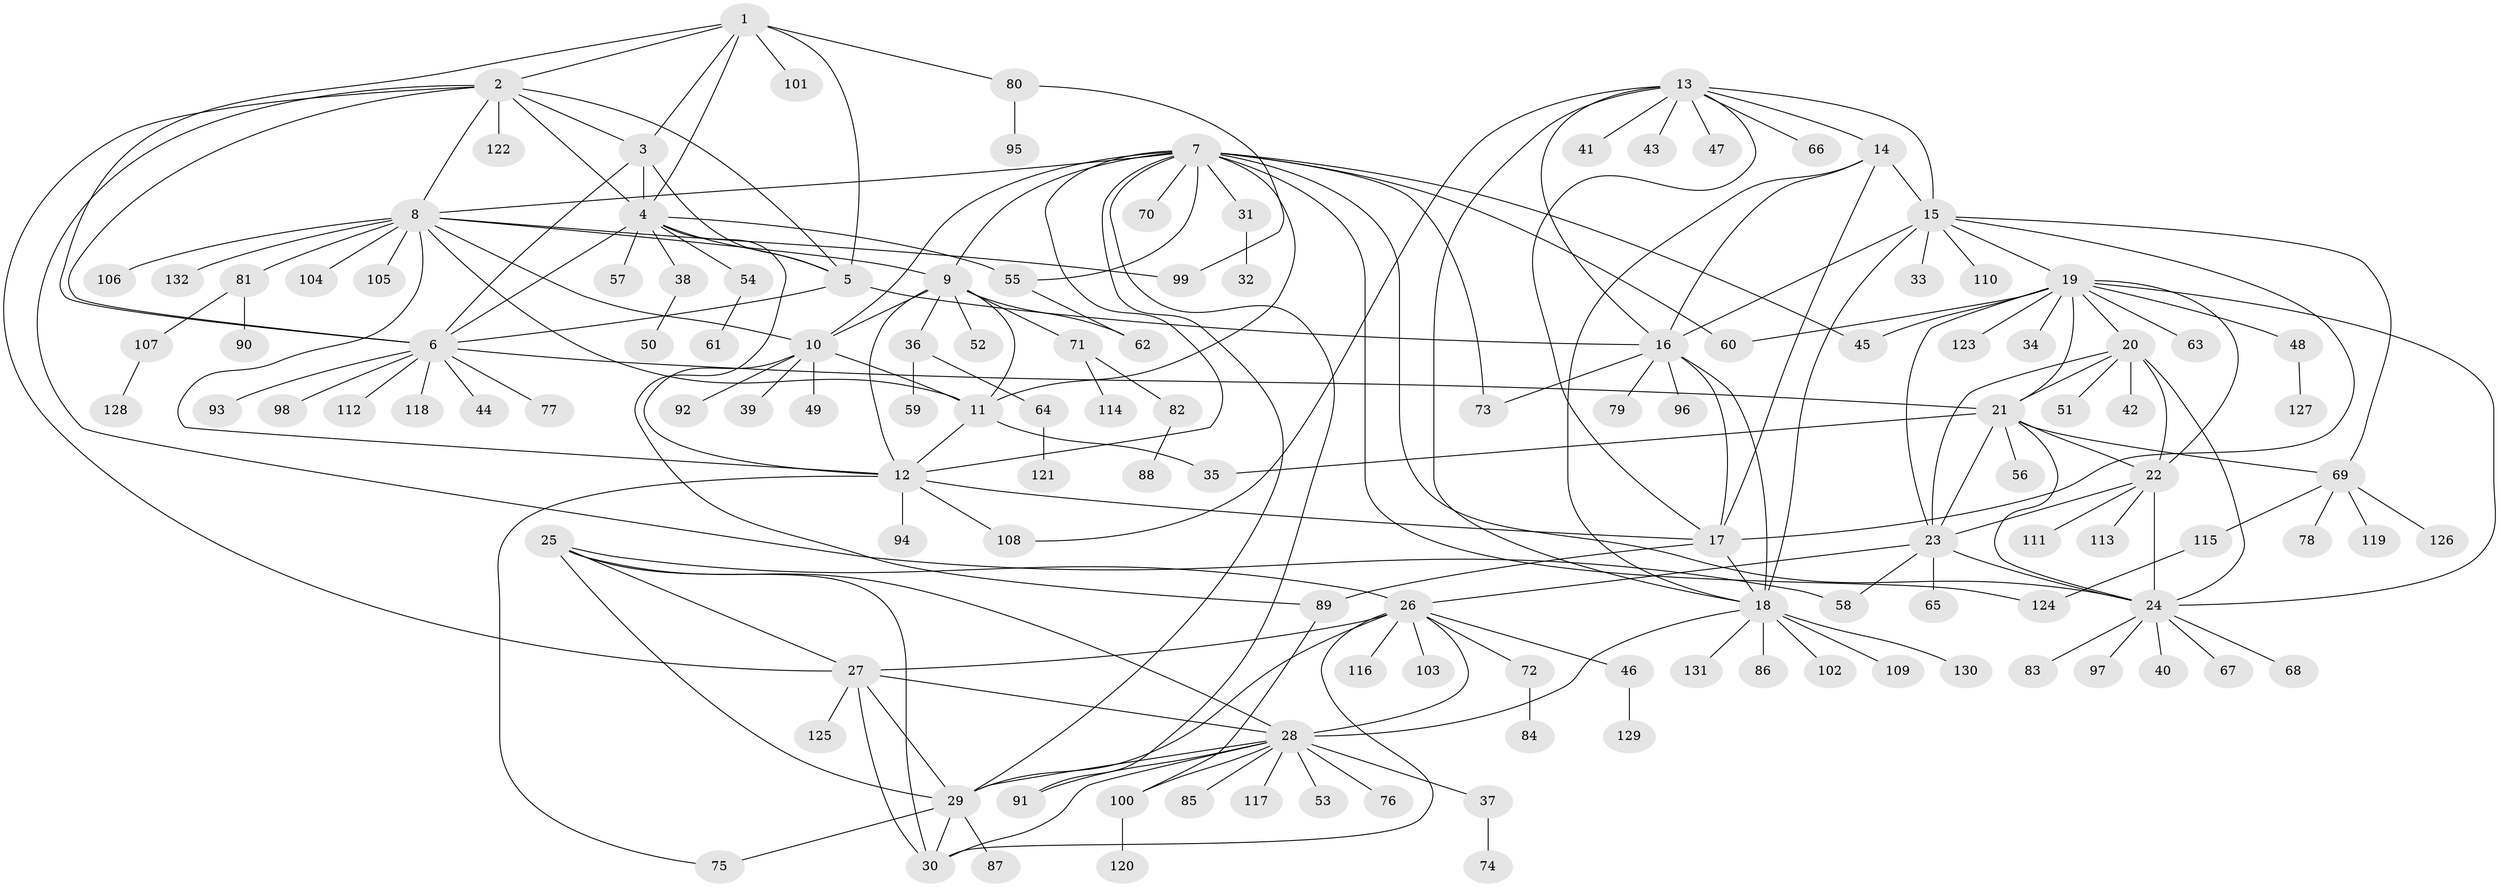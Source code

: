 // coarse degree distribution, {2: 0.1282051282051282, 10: 0.05128205128205128, 7: 0.02564102564102564, 15: 0.02564102564102564, 5: 0.05128205128205128, 6: 0.02564102564102564, 11: 0.02564102564102564, 4: 0.02564102564102564, 1: 0.6410256410256411}
// Generated by graph-tools (version 1.1) at 2025/19/03/04/25 18:19:27]
// undirected, 132 vertices, 202 edges
graph export_dot {
graph [start="1"]
  node [color=gray90,style=filled];
  1;
  2;
  3;
  4;
  5;
  6;
  7;
  8;
  9;
  10;
  11;
  12;
  13;
  14;
  15;
  16;
  17;
  18;
  19;
  20;
  21;
  22;
  23;
  24;
  25;
  26;
  27;
  28;
  29;
  30;
  31;
  32;
  33;
  34;
  35;
  36;
  37;
  38;
  39;
  40;
  41;
  42;
  43;
  44;
  45;
  46;
  47;
  48;
  49;
  50;
  51;
  52;
  53;
  54;
  55;
  56;
  57;
  58;
  59;
  60;
  61;
  62;
  63;
  64;
  65;
  66;
  67;
  68;
  69;
  70;
  71;
  72;
  73;
  74;
  75;
  76;
  77;
  78;
  79;
  80;
  81;
  82;
  83;
  84;
  85;
  86;
  87;
  88;
  89;
  90;
  91;
  92;
  93;
  94;
  95;
  96;
  97;
  98;
  99;
  100;
  101;
  102;
  103;
  104;
  105;
  106;
  107;
  108;
  109;
  110;
  111;
  112;
  113;
  114;
  115;
  116;
  117;
  118;
  119;
  120;
  121;
  122;
  123;
  124;
  125;
  126;
  127;
  128;
  129;
  130;
  131;
  132;
  1 -- 2;
  1 -- 3;
  1 -- 4;
  1 -- 5;
  1 -- 6;
  1 -- 80;
  1 -- 101;
  2 -- 3;
  2 -- 4;
  2 -- 5;
  2 -- 6;
  2 -- 8;
  2 -- 27;
  2 -- 58;
  2 -- 122;
  3 -- 4;
  3 -- 5;
  3 -- 6;
  4 -- 5;
  4 -- 6;
  4 -- 38;
  4 -- 54;
  4 -- 55;
  4 -- 57;
  4 -- 89;
  5 -- 6;
  5 -- 16;
  6 -- 21;
  6 -- 44;
  6 -- 77;
  6 -- 93;
  6 -- 98;
  6 -- 112;
  6 -- 118;
  7 -- 8;
  7 -- 9;
  7 -- 10;
  7 -- 11;
  7 -- 12;
  7 -- 24;
  7 -- 29;
  7 -- 31;
  7 -- 45;
  7 -- 55;
  7 -- 60;
  7 -- 70;
  7 -- 73;
  7 -- 91;
  7 -- 124;
  8 -- 9;
  8 -- 10;
  8 -- 11;
  8 -- 12;
  8 -- 81;
  8 -- 99;
  8 -- 104;
  8 -- 105;
  8 -- 106;
  8 -- 132;
  9 -- 10;
  9 -- 11;
  9 -- 12;
  9 -- 36;
  9 -- 52;
  9 -- 62;
  9 -- 71;
  10 -- 11;
  10 -- 12;
  10 -- 39;
  10 -- 49;
  10 -- 92;
  11 -- 12;
  11 -- 35;
  12 -- 17;
  12 -- 75;
  12 -- 94;
  12 -- 108;
  13 -- 14;
  13 -- 15;
  13 -- 16;
  13 -- 17;
  13 -- 18;
  13 -- 41;
  13 -- 43;
  13 -- 47;
  13 -- 66;
  13 -- 108;
  14 -- 15;
  14 -- 16;
  14 -- 17;
  14 -- 18;
  15 -- 16;
  15 -- 17;
  15 -- 18;
  15 -- 19;
  15 -- 33;
  15 -- 69;
  15 -- 110;
  16 -- 17;
  16 -- 18;
  16 -- 73;
  16 -- 79;
  16 -- 96;
  17 -- 18;
  17 -- 89;
  18 -- 28;
  18 -- 86;
  18 -- 102;
  18 -- 109;
  18 -- 130;
  18 -- 131;
  19 -- 20;
  19 -- 21;
  19 -- 22;
  19 -- 23;
  19 -- 24;
  19 -- 34;
  19 -- 45;
  19 -- 48;
  19 -- 60;
  19 -- 63;
  19 -- 123;
  20 -- 21;
  20 -- 22;
  20 -- 23;
  20 -- 24;
  20 -- 42;
  20 -- 51;
  21 -- 22;
  21 -- 23;
  21 -- 24;
  21 -- 35;
  21 -- 56;
  21 -- 69;
  22 -- 23;
  22 -- 24;
  22 -- 111;
  22 -- 113;
  23 -- 24;
  23 -- 26;
  23 -- 58;
  23 -- 65;
  24 -- 40;
  24 -- 67;
  24 -- 68;
  24 -- 83;
  24 -- 97;
  25 -- 26;
  25 -- 27;
  25 -- 28;
  25 -- 29;
  25 -- 30;
  26 -- 27;
  26 -- 28;
  26 -- 29;
  26 -- 30;
  26 -- 46;
  26 -- 72;
  26 -- 103;
  26 -- 116;
  27 -- 28;
  27 -- 29;
  27 -- 30;
  27 -- 125;
  28 -- 29;
  28 -- 30;
  28 -- 37;
  28 -- 53;
  28 -- 76;
  28 -- 85;
  28 -- 91;
  28 -- 100;
  28 -- 117;
  29 -- 30;
  29 -- 75;
  29 -- 87;
  31 -- 32;
  36 -- 59;
  36 -- 64;
  37 -- 74;
  38 -- 50;
  46 -- 129;
  48 -- 127;
  54 -- 61;
  55 -- 62;
  64 -- 121;
  69 -- 78;
  69 -- 115;
  69 -- 119;
  69 -- 126;
  71 -- 82;
  71 -- 114;
  72 -- 84;
  80 -- 95;
  80 -- 99;
  81 -- 90;
  81 -- 107;
  82 -- 88;
  89 -- 100;
  100 -- 120;
  107 -- 128;
  115 -- 124;
}
